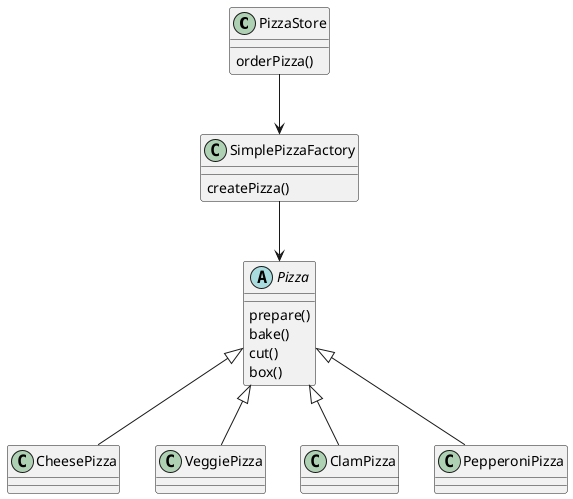 @startuml
class PizzaStore{
    orderPizza()
}

class SimplePizzaFactory{
    createPizza()
}

abstract class Pizza{
    prepare()
    bake()
    cut()
    box()
}

class CheesePizza{}
class VeggiePizza{}
class ClamPizza{}
class PepperoniPizza{}

Pizza <|-- CheesePizza
Pizza <|-- VeggiePizza
Pizza <|-- ClamPizza
Pizza <|-- PepperoniPizza

PizzaStore --> SimplePizzaFactory
SimplePizzaFactory --> Pizza

@enduml